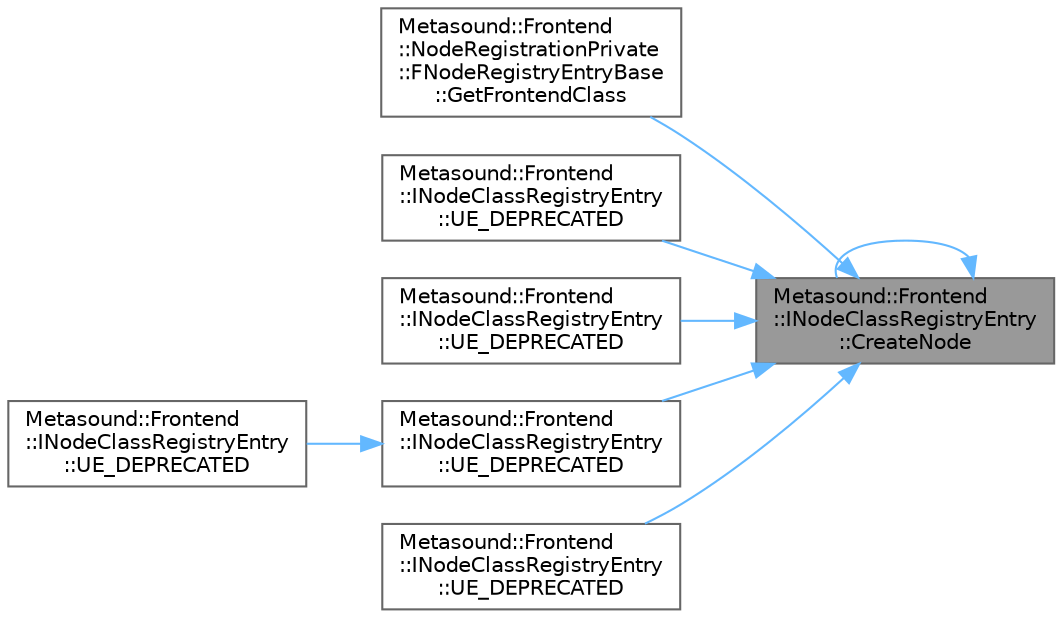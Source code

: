 digraph "Metasound::Frontend::INodeClassRegistryEntry::CreateNode"
{
 // INTERACTIVE_SVG=YES
 // LATEX_PDF_SIZE
  bgcolor="transparent";
  edge [fontname=Helvetica,fontsize=10,labelfontname=Helvetica,labelfontsize=10];
  node [fontname=Helvetica,fontsize=10,shape=box,height=0.2,width=0.4];
  rankdir="RL";
  Node1 [id="Node000001",label="Metasound::Frontend\l::INodeClassRegistryEntry\l::CreateNode",height=0.2,width=0.4,color="gray40", fillcolor="grey60", style="filled", fontcolor="black",tooltip="Create a node given FNodeData."];
  Node1 -> Node1 [id="edge1_Node000001_Node000001",dir="back",color="steelblue1",style="solid",tooltip=" "];
  Node1 -> Node2 [id="edge2_Node000001_Node000002",dir="back",color="steelblue1",style="solid",tooltip=" "];
  Node2 [id="Node000002",label="Metasound::Frontend\l::NodeRegistrationPrivate\l::FNodeRegistryEntryBase\l::GetFrontendClass",height=0.2,width=0.4,color="grey40", fillcolor="white", style="filled",URL="$d4/d43/classMetasound_1_1Frontend_1_1NodeRegistrationPrivate_1_1FNodeRegistryEntryBase.html#a7d5f76020bed2f15311469bc79fe3da4",tooltip="Return a FMetasoundFrontendClass which describes the node."];
  Node1 -> Node3 [id="edge3_Node000001_Node000003",dir="back",color="steelblue1",style="solid",tooltip=" "];
  Node3 [id="Node000003",label="Metasound::Frontend\l::INodeClassRegistryEntry\l::UE_DEPRECATED",height=0.2,width=0.4,color="grey40", fillcolor="white", style="filled",URL="$de/d59/classMetasound_1_1Frontend_1_1INodeClassRegistryEntry.html#a4117f7fce43fe713874e1864205cb1a0",tooltip="Create a node given FNodeInitData."];
  Node1 -> Node4 [id="edge4_Node000001_Node000004",dir="back",color="steelblue1",style="solid",tooltip=" "];
  Node4 [id="Node000004",label="Metasound::Frontend\l::INodeClassRegistryEntry\l::UE_DEPRECATED",height=0.2,width=0.4,color="grey40", fillcolor="white", style="filled",URL="$de/d59/classMetasound_1_1Frontend_1_1INodeClassRegistryEntry.html#acad417b830970be60f06b084a07b6649",tooltip="Create a node given FDefaultLiteralNodeConstructorParams."];
  Node1 -> Node5 [id="edge5_Node000001_Node000005",dir="back",color="steelblue1",style="solid",tooltip=" "];
  Node5 [id="Node000005",label="Metasound::Frontend\l::INodeClassRegistryEntry\l::UE_DEPRECATED",height=0.2,width=0.4,color="grey40", fillcolor="white", style="filled",URL="$de/d59/classMetasound_1_1Frontend_1_1INodeClassRegistryEntry.html#a7bf232a6f326d6237f0262263cca1a23",tooltip="Create a node given FDefaultNamedVertexNodeConstructorParams."];
  Node5 -> Node6 [id="edge6_Node000005_Node000006",dir="back",color="steelblue1",style="solid",tooltip=" "];
  Node6 [id="Node000006",label="Metasound::Frontend\l::INodeClassRegistryEntry\l::UE_DEPRECATED",height=0.2,width=0.4,color="grey40", fillcolor="white", style="filled",URL="$de/d59/classMetasound_1_1Frontend_1_1INodeClassRegistryEntry.html#ab188fa0482431037ee2e2901f6af0560",tooltip="Clone this registry entry."];
  Node1 -> Node7 [id="edge7_Node000001_Node000007",dir="back",color="steelblue1",style="solid",tooltip=" "];
  Node7 [id="Node000007",label="Metasound::Frontend\l::INodeClassRegistryEntry\l::UE_DEPRECATED",height=0.2,width=0.4,color="grey40", fillcolor="white", style="filled",URL="$de/d59/classMetasound_1_1Frontend_1_1INodeClassRegistryEntry.html#a35f76031e785a132808f9c52e4533e19",tooltip="Create a node given FDefaultNamedVertexWithLiteralNodeConstructorParams."];
}
